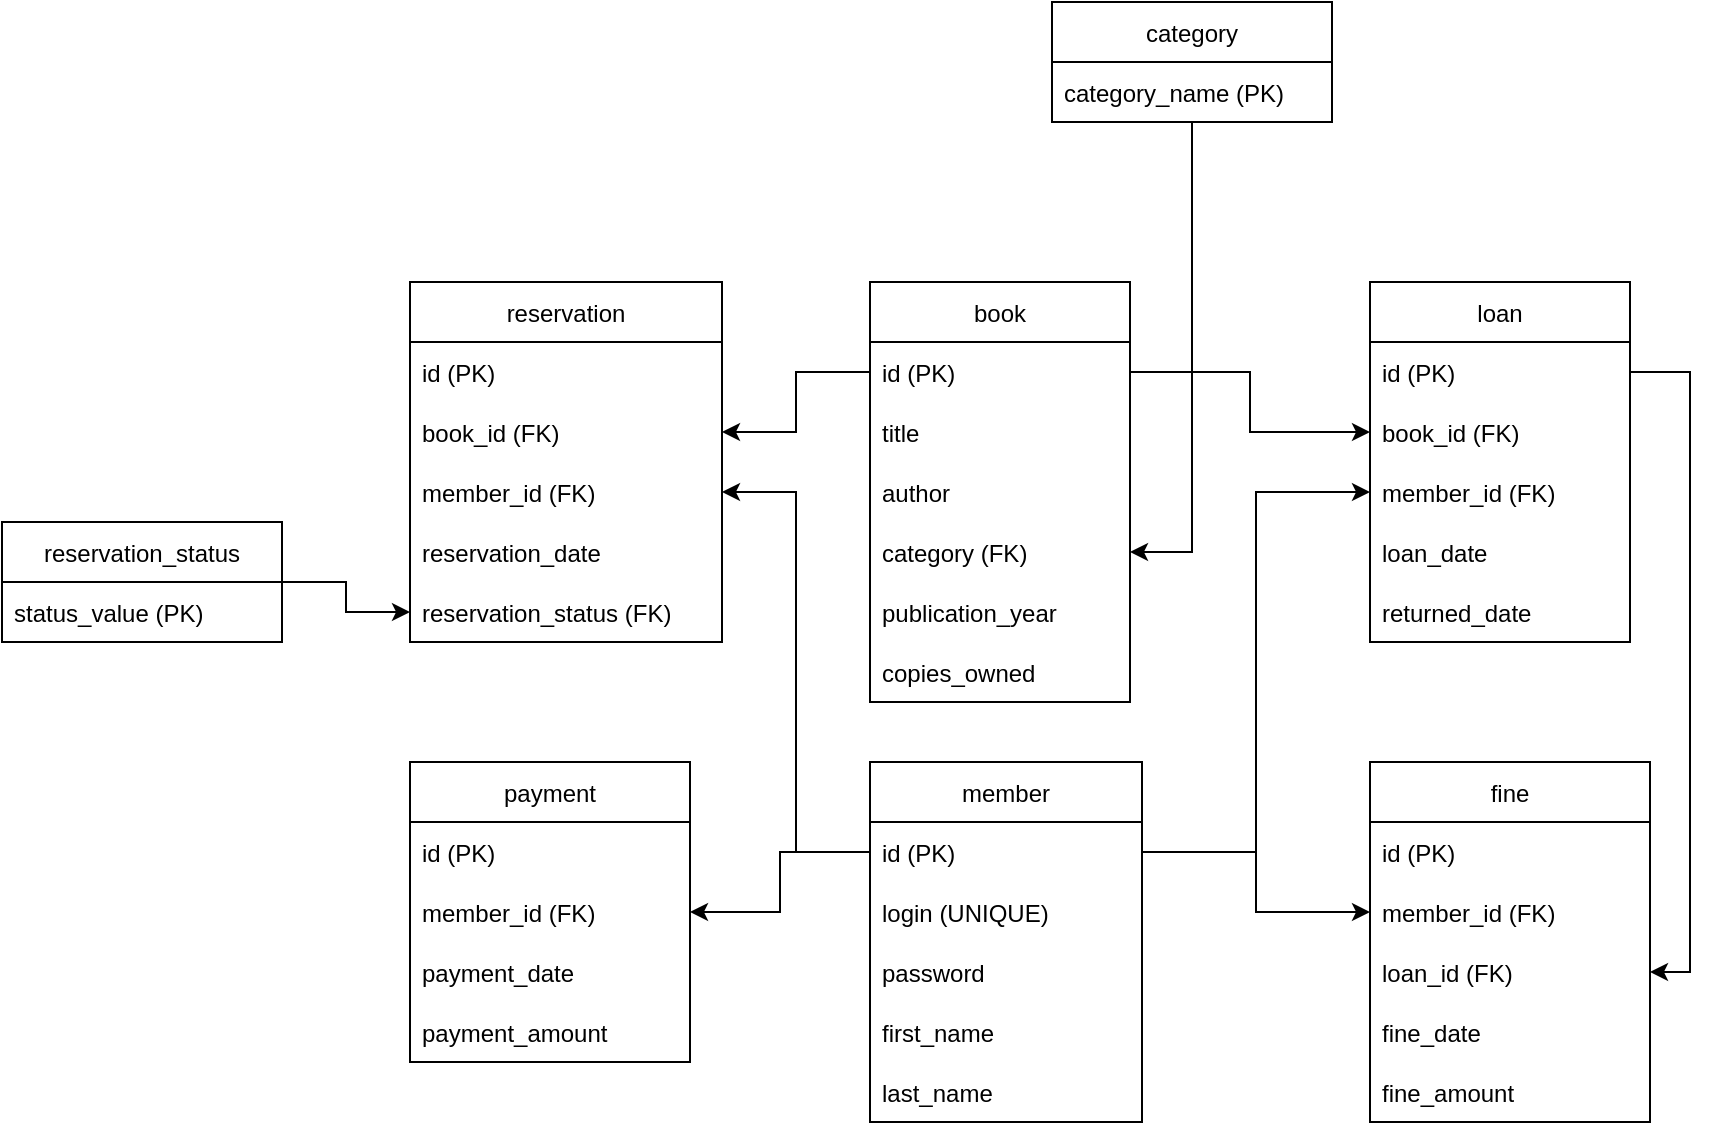 <mxfile version="20.0.3" type="device"><diagram id="Q767Za_YeidVQc4FFd6a" name="Page-1"><mxGraphModel dx="1422" dy="762" grid="1" gridSize="10" guides="1" tooltips="1" connect="1" arrows="1" fold="1" page="1" pageScale="1" pageWidth="1169" pageHeight="827" math="0" shadow="0"><root><mxCell id="0"/><mxCell id="1" parent="0"/><mxCell id="uFlBDHTv5orSaHHPCxmS-51" style="edgeStyle=orthogonalEdgeStyle;rounded=0;orthogonalLoop=1;jettySize=auto;html=1;exitX=0;exitY=0.5;exitDx=0;exitDy=0;entryX=0;entryY=0.5;entryDx=0;entryDy=0;fontSize=12;" parent="1" edge="1"><mxGeometry relative="1" as="geometry"><mxPoint x="-30" y="540" as="sourcePoint"/></mxGeometry></mxCell><mxCell id="uFlBDHTv5orSaHHPCxmS-49" style="edgeStyle=orthogonalEdgeStyle;rounded=0;orthogonalLoop=1;jettySize=auto;html=1;exitX=0;exitY=0.5;exitDx=0;exitDy=0;entryX=0;entryY=0.5;entryDx=0;entryDy=0;fontSize=12;" parent="1" edge="1"><mxGeometry relative="1" as="geometry"><mxPoint x="140" y="540" as="sourcePoint"/></mxGeometry></mxCell><mxCell id="uFlBDHTv5orSaHHPCxmS-64" style="edgeStyle=orthogonalEdgeStyle;rounded=0;orthogonalLoop=1;jettySize=auto;html=1;exitX=1;exitY=0.5;exitDx=0;exitDy=0;entryX=1;entryY=0.5;entryDx=0;entryDy=0;fontSize=12;" parent="1" edge="1"><mxGeometry relative="1" as="geometry"><mxPoint x="600" y="620" as="targetPoint"/></mxGeometry></mxCell><mxCell id="2vxpMny3_8uMpDfAwzRh-8" value="book" style="swimlane;fontStyle=0;childLayout=stackLayout;horizontal=1;startSize=30;horizontalStack=0;resizeParent=1;resizeParentMax=0;resizeLast=0;collapsible=1;marginBottom=0;" vertex="1" parent="1"><mxGeometry x="494" y="210" width="130" height="210" as="geometry"/></mxCell><mxCell id="2vxpMny3_8uMpDfAwzRh-9" value="id (PK)" style="text;strokeColor=none;fillColor=none;align=left;verticalAlign=middle;spacingLeft=4;spacingRight=4;overflow=hidden;points=[[0,0.5],[1,0.5]];portConstraint=eastwest;rotatable=0;" vertex="1" parent="2vxpMny3_8uMpDfAwzRh-8"><mxGeometry y="30" width="130" height="30" as="geometry"/></mxCell><mxCell id="2vxpMny3_8uMpDfAwzRh-11" value="title" style="text;strokeColor=none;fillColor=none;align=left;verticalAlign=middle;spacingLeft=4;spacingRight=4;overflow=hidden;points=[[0,0.5],[1,0.5]];portConstraint=eastwest;rotatable=0;" vertex="1" parent="2vxpMny3_8uMpDfAwzRh-8"><mxGeometry y="60" width="130" height="30" as="geometry"/></mxCell><mxCell id="2vxpMny3_8uMpDfAwzRh-10" value="author" style="text;strokeColor=none;fillColor=none;align=left;verticalAlign=middle;spacingLeft=4;spacingRight=4;overflow=hidden;points=[[0,0.5],[1,0.5]];portConstraint=eastwest;rotatable=0;" vertex="1" parent="2vxpMny3_8uMpDfAwzRh-8"><mxGeometry y="90" width="130" height="30" as="geometry"/></mxCell><mxCell id="2vxpMny3_8uMpDfAwzRh-12" value="category (FK)" style="text;strokeColor=none;fillColor=none;align=left;verticalAlign=middle;spacingLeft=4;spacingRight=4;overflow=hidden;points=[[0,0.5],[1,0.5]];portConstraint=eastwest;rotatable=0;" vertex="1" parent="2vxpMny3_8uMpDfAwzRh-8"><mxGeometry y="120" width="130" height="30" as="geometry"/></mxCell><mxCell id="2vxpMny3_8uMpDfAwzRh-13" value="publication_year" style="text;strokeColor=none;fillColor=none;align=left;verticalAlign=middle;spacingLeft=4;spacingRight=4;overflow=hidden;points=[[0,0.5],[1,0.5]];portConstraint=eastwest;rotatable=0;" vertex="1" parent="2vxpMny3_8uMpDfAwzRh-8"><mxGeometry y="150" width="130" height="30" as="geometry"/></mxCell><mxCell id="2vxpMny3_8uMpDfAwzRh-42" value="copies_owned" style="text;strokeColor=none;fillColor=none;align=left;verticalAlign=middle;spacingLeft=4;spacingRight=4;overflow=hidden;points=[[0,0.5],[1,0.5]];portConstraint=eastwest;rotatable=0;" vertex="1" parent="2vxpMny3_8uMpDfAwzRh-8"><mxGeometry y="180" width="130" height="30" as="geometry"/></mxCell><mxCell id="2vxpMny3_8uMpDfAwzRh-17" value="member" style="swimlane;fontStyle=0;childLayout=stackLayout;horizontal=1;startSize=30;horizontalStack=0;resizeParent=1;resizeParentMax=0;resizeLast=0;collapsible=1;marginBottom=0;" vertex="1" parent="1"><mxGeometry x="494" y="450" width="136" height="180" as="geometry"/></mxCell><mxCell id="2vxpMny3_8uMpDfAwzRh-18" value="id (PK)" style="text;strokeColor=none;fillColor=none;align=left;verticalAlign=middle;spacingLeft=4;spacingRight=4;overflow=hidden;points=[[0,0.5],[1,0.5]];portConstraint=eastwest;rotatable=0;" vertex="1" parent="2vxpMny3_8uMpDfAwzRh-17"><mxGeometry y="30" width="136" height="30" as="geometry"/></mxCell><mxCell id="2vxpMny3_8uMpDfAwzRh-53" value="login (UNIQUE)" style="text;strokeColor=none;fillColor=none;align=left;verticalAlign=middle;spacingLeft=4;spacingRight=4;overflow=hidden;points=[[0,0.5],[1,0.5]];portConstraint=eastwest;rotatable=0;" vertex="1" parent="2vxpMny3_8uMpDfAwzRh-17"><mxGeometry y="60" width="136" height="30" as="geometry"/></mxCell><mxCell id="2vxpMny3_8uMpDfAwzRh-124" value="password" style="text;strokeColor=none;fillColor=none;align=left;verticalAlign=middle;spacingLeft=4;spacingRight=4;overflow=hidden;points=[[0,0.5],[1,0.5]];portConstraint=eastwest;rotatable=0;" vertex="1" parent="2vxpMny3_8uMpDfAwzRh-17"><mxGeometry y="90" width="136" height="30" as="geometry"/></mxCell><mxCell id="2vxpMny3_8uMpDfAwzRh-19" value="first_name" style="text;strokeColor=none;fillColor=none;align=left;verticalAlign=middle;spacingLeft=4;spacingRight=4;overflow=hidden;points=[[0,0.5],[1,0.5]];portConstraint=eastwest;rotatable=0;" vertex="1" parent="2vxpMny3_8uMpDfAwzRh-17"><mxGeometry y="120" width="136" height="30" as="geometry"/></mxCell><mxCell id="2vxpMny3_8uMpDfAwzRh-20" value="last_name" style="text;strokeColor=none;fillColor=none;align=left;verticalAlign=middle;spacingLeft=4;spacingRight=4;overflow=hidden;points=[[0,0.5],[1,0.5]];portConstraint=eastwest;rotatable=0;" vertex="1" parent="2vxpMny3_8uMpDfAwzRh-17"><mxGeometry y="150" width="136" height="30" as="geometry"/></mxCell><mxCell id="2vxpMny3_8uMpDfAwzRh-45" value="loan" style="swimlane;fontStyle=0;childLayout=stackLayout;horizontal=1;startSize=30;horizontalStack=0;resizeParent=1;resizeParentMax=0;resizeLast=0;collapsible=1;marginBottom=0;" vertex="1" parent="1"><mxGeometry x="744" y="210" width="130" height="180" as="geometry"/></mxCell><mxCell id="2vxpMny3_8uMpDfAwzRh-46" value="id (PK)" style="text;strokeColor=none;fillColor=none;align=left;verticalAlign=middle;spacingLeft=4;spacingRight=4;overflow=hidden;points=[[0,0.5],[1,0.5]];portConstraint=eastwest;rotatable=0;" vertex="1" parent="2vxpMny3_8uMpDfAwzRh-45"><mxGeometry y="30" width="130" height="30" as="geometry"/></mxCell><mxCell id="2vxpMny3_8uMpDfAwzRh-47" value="book_id (FK)" style="text;strokeColor=none;fillColor=none;align=left;verticalAlign=middle;spacingLeft=4;spacingRight=4;overflow=hidden;points=[[0,0.5],[1,0.5]];portConstraint=eastwest;rotatable=0;" vertex="1" parent="2vxpMny3_8uMpDfAwzRh-45"><mxGeometry y="60" width="130" height="30" as="geometry"/></mxCell><mxCell id="2vxpMny3_8uMpDfAwzRh-48" value="member_id (FK)" style="text;strokeColor=none;fillColor=none;align=left;verticalAlign=middle;spacingLeft=4;spacingRight=4;overflow=hidden;points=[[0,0.5],[1,0.5]];portConstraint=eastwest;rotatable=0;" vertex="1" parent="2vxpMny3_8uMpDfAwzRh-45"><mxGeometry y="90" width="130" height="30" as="geometry"/></mxCell><mxCell id="2vxpMny3_8uMpDfAwzRh-49" value="loan_date" style="text;strokeColor=none;fillColor=none;align=left;verticalAlign=middle;spacingLeft=4;spacingRight=4;overflow=hidden;points=[[0,0.5],[1,0.5]];portConstraint=eastwest;rotatable=0;" vertex="1" parent="2vxpMny3_8uMpDfAwzRh-45"><mxGeometry y="120" width="130" height="30" as="geometry"/></mxCell><mxCell id="2vxpMny3_8uMpDfAwzRh-92" value="returned_date" style="text;strokeColor=none;fillColor=none;align=left;verticalAlign=middle;spacingLeft=4;spacingRight=4;overflow=hidden;points=[[0,0.5],[1,0.5]];portConstraint=eastwest;rotatable=0;" vertex="1" parent="2vxpMny3_8uMpDfAwzRh-45"><mxGeometry y="150" width="130" height="30" as="geometry"/></mxCell><mxCell id="2vxpMny3_8uMpDfAwzRh-50" style="edgeStyle=orthogonalEdgeStyle;rounded=0;orthogonalLoop=1;jettySize=auto;html=1;exitX=1;exitY=0.5;exitDx=0;exitDy=0;" edge="1" parent="1" source="2vxpMny3_8uMpDfAwzRh-9" target="2vxpMny3_8uMpDfAwzRh-47"><mxGeometry relative="1" as="geometry"/></mxCell><mxCell id="2vxpMny3_8uMpDfAwzRh-55" value="reservation" style="swimlane;fontStyle=0;childLayout=stackLayout;horizontal=1;startSize=30;horizontalStack=0;resizeParent=1;resizeParentMax=0;resizeLast=0;collapsible=1;marginBottom=0;" vertex="1" parent="1"><mxGeometry x="264" y="210" width="156" height="180" as="geometry"/></mxCell><mxCell id="2vxpMny3_8uMpDfAwzRh-56" value="id (PK)" style="text;strokeColor=none;fillColor=none;align=left;verticalAlign=middle;spacingLeft=4;spacingRight=4;overflow=hidden;points=[[0,0.5],[1,0.5]];portConstraint=eastwest;rotatable=0;" vertex="1" parent="2vxpMny3_8uMpDfAwzRh-55"><mxGeometry y="30" width="156" height="30" as="geometry"/></mxCell><mxCell id="2vxpMny3_8uMpDfAwzRh-57" value="book_id (FK)" style="text;strokeColor=none;fillColor=none;align=left;verticalAlign=middle;spacingLeft=4;spacingRight=4;overflow=hidden;points=[[0,0.5],[1,0.5]];portConstraint=eastwest;rotatable=0;" vertex="1" parent="2vxpMny3_8uMpDfAwzRh-55"><mxGeometry y="60" width="156" height="30" as="geometry"/></mxCell><mxCell id="2vxpMny3_8uMpDfAwzRh-58" value="member_id (FK)" style="text;strokeColor=none;fillColor=none;align=left;verticalAlign=middle;spacingLeft=4;spacingRight=4;overflow=hidden;points=[[0,0.5],[1,0.5]];portConstraint=eastwest;rotatable=0;" vertex="1" parent="2vxpMny3_8uMpDfAwzRh-55"><mxGeometry y="90" width="156" height="30" as="geometry"/></mxCell><mxCell id="2vxpMny3_8uMpDfAwzRh-59" value="reservation_date" style="text;strokeColor=none;fillColor=none;align=left;verticalAlign=middle;spacingLeft=4;spacingRight=4;overflow=hidden;points=[[0,0.5],[1,0.5]];portConstraint=eastwest;rotatable=0;" vertex="1" parent="2vxpMny3_8uMpDfAwzRh-55"><mxGeometry y="120" width="156" height="30" as="geometry"/></mxCell><mxCell id="2vxpMny3_8uMpDfAwzRh-60" value="reservation_status (FK)" style="text;strokeColor=none;fillColor=none;align=left;verticalAlign=middle;spacingLeft=4;spacingRight=4;overflow=hidden;points=[[0,0.5],[1,0.5]];portConstraint=eastwest;rotatable=0;" vertex="1" parent="2vxpMny3_8uMpDfAwzRh-55"><mxGeometry y="150" width="156" height="30" as="geometry"/></mxCell><mxCell id="2vxpMny3_8uMpDfAwzRh-61" style="edgeStyle=orthogonalEdgeStyle;rounded=0;orthogonalLoop=1;jettySize=auto;html=1;entryX=1;entryY=0.5;entryDx=0;entryDy=0;" edge="1" parent="1" source="2vxpMny3_8uMpDfAwzRh-9" target="2vxpMny3_8uMpDfAwzRh-57"><mxGeometry relative="1" as="geometry"/></mxCell><mxCell id="2vxpMny3_8uMpDfAwzRh-64" value="fine" style="swimlane;fontStyle=0;childLayout=stackLayout;horizontal=1;startSize=30;horizontalStack=0;resizeParent=1;resizeParentMax=0;resizeLast=0;collapsible=1;marginBottom=0;" vertex="1" parent="1"><mxGeometry x="744" y="450" width="140" height="180" as="geometry"/></mxCell><mxCell id="2vxpMny3_8uMpDfAwzRh-65" value="id (PK)" style="text;strokeColor=none;fillColor=none;align=left;verticalAlign=middle;spacingLeft=4;spacingRight=4;overflow=hidden;points=[[0,0.5],[1,0.5]];portConstraint=eastwest;rotatable=0;" vertex="1" parent="2vxpMny3_8uMpDfAwzRh-64"><mxGeometry y="30" width="140" height="30" as="geometry"/></mxCell><mxCell id="2vxpMny3_8uMpDfAwzRh-66" value="member_id (FK)" style="text;strokeColor=none;fillColor=none;align=left;verticalAlign=middle;spacingLeft=4;spacingRight=4;overflow=hidden;points=[[0,0.5],[1,0.5]];portConstraint=eastwest;rotatable=0;" vertex="1" parent="2vxpMny3_8uMpDfAwzRh-64"><mxGeometry y="60" width="140" height="30" as="geometry"/></mxCell><mxCell id="2vxpMny3_8uMpDfAwzRh-67" value="loan_id (FK)" style="text;strokeColor=none;fillColor=none;align=left;verticalAlign=middle;spacingLeft=4;spacingRight=4;overflow=hidden;points=[[0,0.5],[1,0.5]];portConstraint=eastwest;rotatable=0;" vertex="1" parent="2vxpMny3_8uMpDfAwzRh-64"><mxGeometry y="90" width="140" height="30" as="geometry"/></mxCell><mxCell id="2vxpMny3_8uMpDfAwzRh-70" value="fine_date" style="text;strokeColor=none;fillColor=none;align=left;verticalAlign=middle;spacingLeft=4;spacingRight=4;overflow=hidden;points=[[0,0.5],[1,0.5]];portConstraint=eastwest;rotatable=0;" vertex="1" parent="2vxpMny3_8uMpDfAwzRh-64"><mxGeometry y="120" width="140" height="30" as="geometry"/></mxCell><mxCell id="2vxpMny3_8uMpDfAwzRh-71" value="fine_amount" style="text;strokeColor=none;fillColor=none;align=left;verticalAlign=middle;spacingLeft=4;spacingRight=4;overflow=hidden;points=[[0,0.5],[1,0.5]];portConstraint=eastwest;rotatable=0;" vertex="1" parent="2vxpMny3_8uMpDfAwzRh-64"><mxGeometry y="150" width="140" height="30" as="geometry"/></mxCell><mxCell id="2vxpMny3_8uMpDfAwzRh-68" style="edgeStyle=orthogonalEdgeStyle;rounded=0;orthogonalLoop=1;jettySize=auto;html=1;entryX=1;entryY=0.5;entryDx=0;entryDy=0;" edge="1" parent="1" source="2vxpMny3_8uMpDfAwzRh-18" target="2vxpMny3_8uMpDfAwzRh-58"><mxGeometry relative="1" as="geometry"/></mxCell><mxCell id="2vxpMny3_8uMpDfAwzRh-69" style="edgeStyle=orthogonalEdgeStyle;rounded=0;orthogonalLoop=1;jettySize=auto;html=1;exitX=1;exitY=0.5;exitDx=0;exitDy=0;entryX=0;entryY=0.5;entryDx=0;entryDy=0;" edge="1" parent="1" source="2vxpMny3_8uMpDfAwzRh-18" target="2vxpMny3_8uMpDfAwzRh-48"><mxGeometry relative="1" as="geometry"/></mxCell><mxCell id="2vxpMny3_8uMpDfAwzRh-90" style="edgeStyle=orthogonalEdgeStyle;rounded=0;orthogonalLoop=1;jettySize=auto;html=1;exitX=1;exitY=0.5;exitDx=0;exitDy=0;entryX=0;entryY=0.5;entryDx=0;entryDy=0;" edge="1" parent="1" source="2vxpMny3_8uMpDfAwzRh-18" target="2vxpMny3_8uMpDfAwzRh-66"><mxGeometry relative="1" as="geometry"/></mxCell><mxCell id="2vxpMny3_8uMpDfAwzRh-91" style="edgeStyle=orthogonalEdgeStyle;rounded=0;orthogonalLoop=1;jettySize=auto;html=1;entryX=1;entryY=0.5;entryDx=0;entryDy=0;" edge="1" parent="1" source="2vxpMny3_8uMpDfAwzRh-46" target="2vxpMny3_8uMpDfAwzRh-67"><mxGeometry relative="1" as="geometry"/></mxCell><mxCell id="2vxpMny3_8uMpDfAwzRh-93" value="payment" style="swimlane;fontStyle=0;childLayout=stackLayout;horizontal=1;startSize=30;horizontalStack=0;resizeParent=1;resizeParentMax=0;resizeLast=0;collapsible=1;marginBottom=0;" vertex="1" parent="1"><mxGeometry x="264" y="450" width="140" height="150" as="geometry"/></mxCell><mxCell id="2vxpMny3_8uMpDfAwzRh-94" value="id (PK)" style="text;strokeColor=none;fillColor=none;align=left;verticalAlign=middle;spacingLeft=4;spacingRight=4;overflow=hidden;points=[[0,0.5],[1,0.5]];portConstraint=eastwest;rotatable=0;" vertex="1" parent="2vxpMny3_8uMpDfAwzRh-93"><mxGeometry y="30" width="140" height="30" as="geometry"/></mxCell><mxCell id="2vxpMny3_8uMpDfAwzRh-95" value="member_id (FK)" style="text;strokeColor=none;fillColor=none;align=left;verticalAlign=middle;spacingLeft=4;spacingRight=4;overflow=hidden;points=[[0,0.5],[1,0.5]];portConstraint=eastwest;rotatable=0;" vertex="1" parent="2vxpMny3_8uMpDfAwzRh-93"><mxGeometry y="60" width="140" height="30" as="geometry"/></mxCell><mxCell id="2vxpMny3_8uMpDfAwzRh-96" value="payment_date" style="text;strokeColor=none;fillColor=none;align=left;verticalAlign=middle;spacingLeft=4;spacingRight=4;overflow=hidden;points=[[0,0.5],[1,0.5]];portConstraint=eastwest;rotatable=0;" vertex="1" parent="2vxpMny3_8uMpDfAwzRh-93"><mxGeometry y="90" width="140" height="30" as="geometry"/></mxCell><mxCell id="2vxpMny3_8uMpDfAwzRh-97" value="payment_amount" style="text;strokeColor=none;fillColor=none;align=left;verticalAlign=middle;spacingLeft=4;spacingRight=4;overflow=hidden;points=[[0,0.5],[1,0.5]];portConstraint=eastwest;rotatable=0;" vertex="1" parent="2vxpMny3_8uMpDfAwzRh-93"><mxGeometry y="120" width="140" height="30" as="geometry"/></mxCell><mxCell id="2vxpMny3_8uMpDfAwzRh-98" style="edgeStyle=orthogonalEdgeStyle;rounded=0;orthogonalLoop=1;jettySize=auto;html=1;exitX=0;exitY=0.5;exitDx=0;exitDy=0;entryX=1;entryY=0.5;entryDx=0;entryDy=0;" edge="1" parent="1" source="2vxpMny3_8uMpDfAwzRh-18" target="2vxpMny3_8uMpDfAwzRh-95"><mxGeometry relative="1" as="geometry"/></mxCell><mxCell id="2vxpMny3_8uMpDfAwzRh-114" style="edgeStyle=orthogonalEdgeStyle;rounded=0;orthogonalLoop=1;jettySize=auto;html=1;entryX=0;entryY=0.5;entryDx=0;entryDy=0;" edge="1" parent="1" source="2vxpMny3_8uMpDfAwzRh-100" target="2vxpMny3_8uMpDfAwzRh-60"><mxGeometry relative="1" as="geometry"/></mxCell><mxCell id="2vxpMny3_8uMpDfAwzRh-100" value="reservation_status" style="swimlane;fontStyle=0;childLayout=stackLayout;horizontal=1;startSize=30;horizontalStack=0;resizeParent=1;resizeParentMax=0;resizeLast=0;collapsible=1;marginBottom=0;" vertex="1" parent="1"><mxGeometry x="60" y="330" width="140" height="60" as="geometry"/></mxCell><mxCell id="2vxpMny3_8uMpDfAwzRh-102" value="status_value (PK)" style="text;strokeColor=none;fillColor=none;align=left;verticalAlign=middle;spacingLeft=4;spacingRight=4;overflow=hidden;points=[[0,0.5],[1,0.5]];portConstraint=eastwest;rotatable=0;" vertex="1" parent="2vxpMny3_8uMpDfAwzRh-100"><mxGeometry y="30" width="140" height="30" as="geometry"/></mxCell><mxCell id="2vxpMny3_8uMpDfAwzRh-113" style="edgeStyle=orthogonalEdgeStyle;rounded=0;orthogonalLoop=1;jettySize=auto;html=1;entryX=1;entryY=0.5;entryDx=0;entryDy=0;" edge="1" parent="1" source="2vxpMny3_8uMpDfAwzRh-104" target="2vxpMny3_8uMpDfAwzRh-12"><mxGeometry relative="1" as="geometry"/></mxCell><mxCell id="2vxpMny3_8uMpDfAwzRh-104" value="category" style="swimlane;fontStyle=0;childLayout=stackLayout;horizontal=1;startSize=30;horizontalStack=0;resizeParent=1;resizeParentMax=0;resizeLast=0;collapsible=1;marginBottom=0;" vertex="1" parent="1"><mxGeometry x="585" y="70" width="140" height="60" as="geometry"/></mxCell><mxCell id="2vxpMny3_8uMpDfAwzRh-106" value="category_name (PK)" style="text;strokeColor=none;fillColor=none;align=left;verticalAlign=middle;spacingLeft=4;spacingRight=4;overflow=hidden;points=[[0,0.5],[1,0.5]];portConstraint=eastwest;rotatable=0;" vertex="1" parent="2vxpMny3_8uMpDfAwzRh-104"><mxGeometry y="30" width="140" height="30" as="geometry"/></mxCell></root></mxGraphModel></diagram></mxfile>